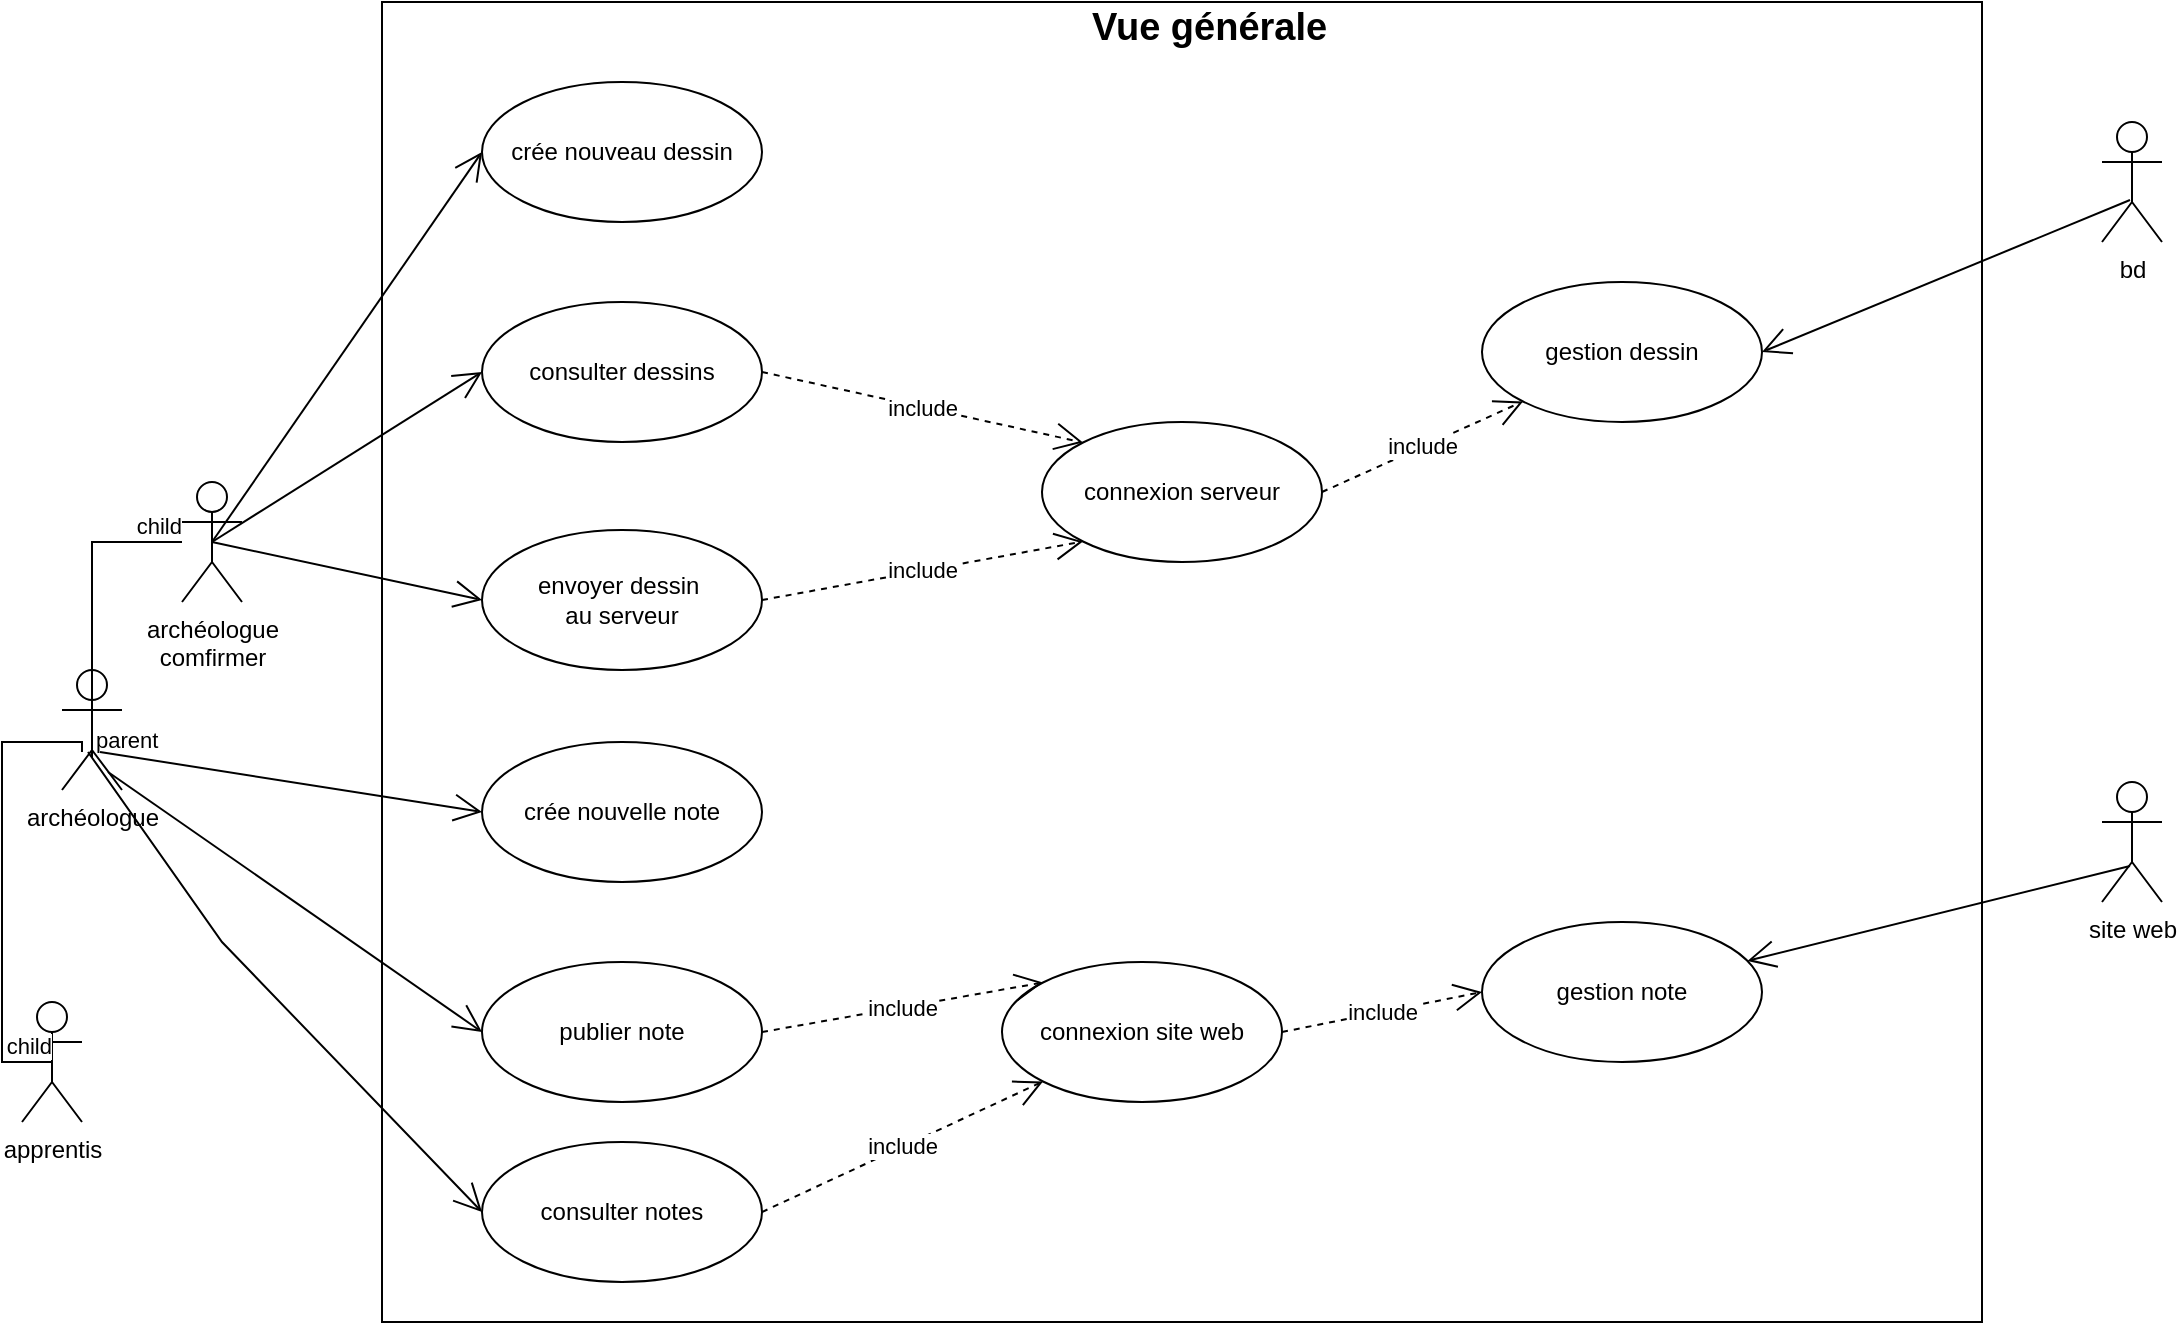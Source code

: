 <mxfile version="24.8.6" pages="3">
  <diagram name="Page-1" id="mIVrw5XIz_94KiwxXDYc">
    <mxGraphModel dx="1434" dy="756" grid="1" gridSize="10" guides="1" tooltips="1" connect="1" arrows="1" fold="1" page="1" pageScale="1" pageWidth="1169" pageHeight="827" math="0" shadow="0">
      <root>
        <mxCell id="0" />
        <mxCell id="1" parent="0" />
        <mxCell id="s6LQNcikgkrhmbmBOWDK-1" value="" style="html=1;whiteSpace=wrap;" vertex="1" parent="1">
          <mxGeometry x="210" y="80" width="800" height="660" as="geometry" />
        </mxCell>
        <mxCell id="s6LQNcikgkrhmbmBOWDK-2" value="archéologue&lt;div&gt;comfirmer&lt;/div&gt;" style="shape=umlActor;verticalLabelPosition=bottom;verticalAlign=top;html=1;" vertex="1" parent="1">
          <mxGeometry x="110" y="320" width="30" height="60" as="geometry" />
        </mxCell>
        <mxCell id="s6LQNcikgkrhmbmBOWDK-5" value="apprentis" style="shape=umlActor;verticalLabelPosition=bottom;verticalAlign=top;html=1;" vertex="1" parent="1">
          <mxGeometry x="30" y="580" width="30" height="60" as="geometry" />
        </mxCell>
        <mxCell id="s6LQNcikgkrhmbmBOWDK-8" value="connexion serveur" style="ellipse;whiteSpace=wrap;html=1;" vertex="1" parent="1">
          <mxGeometry x="540" y="290" width="140" height="70" as="geometry" />
        </mxCell>
        <mxCell id="s6LQNcikgkrhmbmBOWDK-9" value="connexion site web" style="ellipse;whiteSpace=wrap;html=1;" vertex="1" parent="1">
          <mxGeometry x="520" y="560" width="140" height="70" as="geometry" />
        </mxCell>
        <mxCell id="s6LQNcikgkrhmbmBOWDK-10" value="crée nouvelle note" style="ellipse;whiteSpace=wrap;html=1;" vertex="1" parent="1">
          <mxGeometry x="260" y="450" width="140" height="70" as="geometry" />
        </mxCell>
        <mxCell id="s6LQNcikgkrhmbmBOWDK-12" value="crée nouveau dessin" style="ellipse;whiteSpace=wrap;html=1;" vertex="1" parent="1">
          <mxGeometry x="260" y="120" width="140" height="70" as="geometry" />
        </mxCell>
        <mxCell id="s6LQNcikgkrhmbmBOWDK-17" value="envoyer dessin&amp;nbsp;&lt;div&gt;au serveur&lt;/div&gt;" style="ellipse;whiteSpace=wrap;html=1;" vertex="1" parent="1">
          <mxGeometry x="260" y="344" width="140" height="70" as="geometry" />
        </mxCell>
        <mxCell id="s6LQNcikgkrhmbmBOWDK-19" value="publier note" style="ellipse;whiteSpace=wrap;html=1;" vertex="1" parent="1">
          <mxGeometry x="260" y="560" width="140" height="70" as="geometry" />
        </mxCell>
        <mxCell id="s6LQNcikgkrhmbmBOWDK-21" value="" style="endArrow=open;endFill=1;endSize=12;html=1;rounded=0;exitX=0.5;exitY=0.5;exitDx=0;exitDy=0;exitPerimeter=0;entryX=0;entryY=0.5;entryDx=0;entryDy=0;" edge="1" parent="1" source="s6LQNcikgkrhmbmBOWDK-2" target="s6LQNcikgkrhmbmBOWDK-12">
          <mxGeometry width="160" relative="1" as="geometry">
            <mxPoint x="120" y="350" as="sourcePoint" />
            <mxPoint x="280" y="350" as="targetPoint" />
          </mxGeometry>
        </mxCell>
        <mxCell id="s6LQNcikgkrhmbmBOWDK-22" value="" style="endArrow=open;endFill=1;endSize=12;html=1;rounded=0;exitX=0.5;exitY=0.5;exitDx=0;exitDy=0;exitPerimeter=0;entryX=0;entryY=0.5;entryDx=0;entryDy=0;" edge="1" parent="1" source="s6LQNcikgkrhmbmBOWDK-2" target="s6LQNcikgkrhmbmBOWDK-17">
          <mxGeometry width="160" relative="1" as="geometry">
            <mxPoint x="500" y="400" as="sourcePoint" />
            <mxPoint x="660" y="400" as="targetPoint" />
          </mxGeometry>
        </mxCell>
        <mxCell id="s6LQNcikgkrhmbmBOWDK-25" value="bd" style="shape=umlActor;verticalLabelPosition=bottom;verticalAlign=top;html=1;" vertex="1" parent="1">
          <mxGeometry x="1070" y="140" width="30" height="60" as="geometry" />
        </mxCell>
        <mxCell id="s6LQNcikgkrhmbmBOWDK-26" value="site web&lt;div&gt;&lt;br&gt;&lt;/div&gt;" style="shape=umlActor;verticalLabelPosition=bottom;verticalAlign=top;html=1;" vertex="1" parent="1">
          <mxGeometry x="1070" y="470" width="30" height="60" as="geometry" />
        </mxCell>
        <mxCell id="s6LQNcikgkrhmbmBOWDK-27" value="consulter notes" style="ellipse;whiteSpace=wrap;html=1;" vertex="1" parent="1">
          <mxGeometry x="260" y="650" width="140" height="70" as="geometry" />
        </mxCell>
        <mxCell id="s6LQNcikgkrhmbmBOWDK-28" value="gestion dessin" style="ellipse;whiteSpace=wrap;html=1;" vertex="1" parent="1">
          <mxGeometry x="760" y="220" width="140" height="70" as="geometry" />
        </mxCell>
        <mxCell id="s6LQNcikgkrhmbmBOWDK-29" value="gestion note" style="ellipse;whiteSpace=wrap;html=1;" vertex="1" parent="1">
          <mxGeometry x="760" y="540" width="140" height="70" as="geometry" />
        </mxCell>
        <mxCell id="s6LQNcikgkrhmbmBOWDK-36" value="archéologue" style="shape=umlActor;verticalLabelPosition=bottom;verticalAlign=top;html=1;" vertex="1" parent="1">
          <mxGeometry x="50" y="414" width="30" height="60" as="geometry" />
        </mxCell>
        <mxCell id="s6LQNcikgkrhmbmBOWDK-37" value="" style="endArrow=none;html=1;rounded=0;exitX=0.5;exitY=0.733;exitDx=0;exitDy=0;exitPerimeter=0;" edge="1" parent="1" source="s6LQNcikgkrhmbmBOWDK-36" target="s6LQNcikgkrhmbmBOWDK-2">
          <mxGeometry relative="1" as="geometry">
            <mxPoint x="30" y="270" as="sourcePoint" />
            <mxPoint x="190" y="270" as="targetPoint" />
            <Array as="points">
              <mxPoint x="65" y="350" />
            </Array>
          </mxGeometry>
        </mxCell>
        <mxCell id="s6LQNcikgkrhmbmBOWDK-38" value="parent" style="edgeLabel;resizable=0;html=1;align=left;verticalAlign=bottom;" connectable="0" vertex="1" parent="s6LQNcikgkrhmbmBOWDK-37">
          <mxGeometry x="-1" relative="1" as="geometry" />
        </mxCell>
        <mxCell id="s6LQNcikgkrhmbmBOWDK-39" value="child" style="edgeLabel;resizable=0;html=1;align=right;verticalAlign=bottom;" connectable="0" vertex="1" parent="s6LQNcikgkrhmbmBOWDK-37">
          <mxGeometry x="1" relative="1" as="geometry" />
        </mxCell>
        <mxCell id="s6LQNcikgkrhmbmBOWDK-40" value="" style="endArrow=none;html=1;edgeStyle=orthogonalEdgeStyle;rounded=0;exitX=0.333;exitY=0.683;exitDx=0;exitDy=0;exitPerimeter=0;entryX=0.5;entryY=0.5;entryDx=0;entryDy=0;entryPerimeter=0;" edge="1" parent="1" source="s6LQNcikgkrhmbmBOWDK-36" target="s6LQNcikgkrhmbmBOWDK-5">
          <mxGeometry relative="1" as="geometry">
            <mxPoint x="500" y="500" as="sourcePoint" />
            <mxPoint x="660" y="500" as="targetPoint" />
            <Array as="points">
              <mxPoint x="60" y="450" />
              <mxPoint x="20" y="450" />
              <mxPoint x="20" y="610" />
            </Array>
          </mxGeometry>
        </mxCell>
        <mxCell id="s6LQNcikgkrhmbmBOWDK-42" value="child" style="edgeLabel;resizable=0;html=1;align=right;verticalAlign=bottom;" connectable="0" vertex="1" parent="s6LQNcikgkrhmbmBOWDK-40">
          <mxGeometry x="1" relative="1" as="geometry" />
        </mxCell>
        <mxCell id="s6LQNcikgkrhmbmBOWDK-43" value="" style="endArrow=open;endFill=1;endSize=12;html=1;rounded=0;entryX=0;entryY=0.5;entryDx=0;entryDy=0;exitX=0.433;exitY=0.683;exitDx=0;exitDy=0;exitPerimeter=0;" edge="1" parent="1" source="s6LQNcikgkrhmbmBOWDK-36" target="s6LQNcikgkrhmbmBOWDK-27">
          <mxGeometry width="160" relative="1" as="geometry">
            <mxPoint x="60" y="544.5" as="sourcePoint" />
            <mxPoint x="220" y="544.5" as="targetPoint" />
            <Array as="points">
              <mxPoint x="130" y="550" />
            </Array>
          </mxGeometry>
        </mxCell>
        <mxCell id="s6LQNcikgkrhmbmBOWDK-44" value="" style="endArrow=open;endFill=1;endSize=12;html=1;rounded=0;exitX=0.633;exitY=0.683;exitDx=0;exitDy=0;exitPerimeter=0;entryX=0;entryY=0.5;entryDx=0;entryDy=0;" edge="1" parent="1" source="s6LQNcikgkrhmbmBOWDK-36" target="s6LQNcikgkrhmbmBOWDK-10">
          <mxGeometry width="160" relative="1" as="geometry">
            <mxPoint x="150" y="470" as="sourcePoint" />
            <mxPoint x="310" y="470" as="targetPoint" />
          </mxGeometry>
        </mxCell>
        <mxCell id="s6LQNcikgkrhmbmBOWDK-46" value="" style="endArrow=open;endFill=1;endSize=12;html=1;rounded=0;exitX=0.467;exitY=0.65;exitDx=0;exitDy=0;exitPerimeter=0;entryX=1;entryY=0.5;entryDx=0;entryDy=0;" edge="1" parent="1" source="s6LQNcikgkrhmbmBOWDK-25" target="s6LQNcikgkrhmbmBOWDK-28">
          <mxGeometry width="160" relative="1" as="geometry">
            <mxPoint x="1080" y="370" as="sourcePoint" />
            <mxPoint x="1240" y="370" as="targetPoint" />
          </mxGeometry>
        </mxCell>
        <mxCell id="s6LQNcikgkrhmbmBOWDK-48" value="" style="endArrow=open;endFill=1;endSize=12;html=1;rounded=0;exitX=0.467;exitY=0.7;exitDx=0;exitDy=0;exitPerimeter=0;" edge="1" parent="1" source="s6LQNcikgkrhmbmBOWDK-26" target="s6LQNcikgkrhmbmBOWDK-29">
          <mxGeometry width="160" relative="1" as="geometry">
            <mxPoint x="1140" y="460" as="sourcePoint" />
            <mxPoint x="1300" y="460" as="targetPoint" />
          </mxGeometry>
        </mxCell>
        <mxCell id="s6LQNcikgkrhmbmBOWDK-56" value="consulter dessins" style="ellipse;whiteSpace=wrap;html=1;" vertex="1" parent="1">
          <mxGeometry x="260" y="230" width="140" height="70" as="geometry" />
        </mxCell>
        <mxCell id="s6LQNcikgkrhmbmBOWDK-57" value="" style="endArrow=open;endFill=1;endSize=12;html=1;rounded=0;exitX=0.5;exitY=0.5;exitDx=0;exitDy=0;exitPerimeter=0;entryX=0;entryY=0.5;entryDx=0;entryDy=0;" edge="1" parent="1" source="s6LQNcikgkrhmbmBOWDK-2" target="s6LQNcikgkrhmbmBOWDK-56">
          <mxGeometry width="160" relative="1" as="geometry">
            <mxPoint x="180" y="349" as="sourcePoint" />
            <mxPoint x="340" y="349" as="targetPoint" />
          </mxGeometry>
        </mxCell>
        <mxCell id="s6LQNcikgkrhmbmBOWDK-62" value="include" style="endArrow=open;endSize=12;dashed=1;html=1;rounded=0;exitX=1;exitY=0.5;exitDx=0;exitDy=0;entryX=0;entryY=0;entryDx=0;entryDy=0;" edge="1" parent="1" source="s6LQNcikgkrhmbmBOWDK-56" target="s6LQNcikgkrhmbmBOWDK-8">
          <mxGeometry width="160" relative="1" as="geometry">
            <mxPoint x="440" y="484" as="sourcePoint" />
            <mxPoint x="520" y="504.5" as="targetPoint" />
          </mxGeometry>
        </mxCell>
        <mxCell id="s6LQNcikgkrhmbmBOWDK-66" value="" style="endArrow=open;endFill=1;endSize=12;html=1;rounded=0;entryX=0;entryY=0.5;entryDx=0;entryDy=0;exitX=0.767;exitY=0.85;exitDx=0;exitDy=0;exitPerimeter=0;" edge="1" parent="1" source="s6LQNcikgkrhmbmBOWDK-36" target="s6LQNcikgkrhmbmBOWDK-19">
          <mxGeometry width="160" relative="1" as="geometry">
            <mxPoint x="100" y="584.5" as="sourcePoint" />
            <mxPoint x="260" y="584.5" as="targetPoint" />
          </mxGeometry>
        </mxCell>
        <mxCell id="s6LQNcikgkrhmbmBOWDK-67" value="include" style="endArrow=open;endSize=12;dashed=1;html=1;rounded=0;entryX=0;entryY=0;entryDx=0;entryDy=0;exitX=1;exitY=0.5;exitDx=0;exitDy=0;" edge="1" parent="1" source="s6LQNcikgkrhmbmBOWDK-19" target="s6LQNcikgkrhmbmBOWDK-9">
          <mxGeometry width="160" relative="1" as="geometry">
            <mxPoint x="500" y="500" as="sourcePoint" />
            <mxPoint x="660" y="500" as="targetPoint" />
          </mxGeometry>
        </mxCell>
        <mxCell id="kfDqalZq6YSr0PLv-Tj0-2" value="include" style="endArrow=open;endSize=12;dashed=1;html=1;rounded=0;exitX=1;exitY=0.5;exitDx=0;exitDy=0;entryX=0;entryY=1;entryDx=0;entryDy=0;" edge="1" parent="1" source="s6LQNcikgkrhmbmBOWDK-17" target="s6LQNcikgkrhmbmBOWDK-8">
          <mxGeometry width="160" relative="1" as="geometry">
            <mxPoint x="500" y="400" as="sourcePoint" />
            <mxPoint x="660" y="400" as="targetPoint" />
          </mxGeometry>
        </mxCell>
        <mxCell id="kfDqalZq6YSr0PLv-Tj0-3" value="include" style="endArrow=open;endSize=12;dashed=1;html=1;rounded=0;exitX=1;exitY=0.5;exitDx=0;exitDy=0;entryX=0;entryY=1;entryDx=0;entryDy=0;" edge="1" parent="1" source="s6LQNcikgkrhmbmBOWDK-8" target="s6LQNcikgkrhmbmBOWDK-28">
          <mxGeometry width="160" relative="1" as="geometry">
            <mxPoint x="500" y="400" as="sourcePoint" />
            <mxPoint x="660" y="400" as="targetPoint" />
          </mxGeometry>
        </mxCell>
        <mxCell id="kfDqalZq6YSr0PLv-Tj0-4" value="include" style="endArrow=open;endSize=12;dashed=1;html=1;rounded=0;exitX=1;exitY=0.5;exitDx=0;exitDy=0;entryX=0;entryY=0.5;entryDx=0;entryDy=0;" edge="1" parent="1" source="s6LQNcikgkrhmbmBOWDK-9" target="s6LQNcikgkrhmbmBOWDK-29">
          <mxGeometry width="160" relative="1" as="geometry">
            <mxPoint x="500" y="600" as="sourcePoint" />
            <mxPoint x="660" y="600" as="targetPoint" />
          </mxGeometry>
        </mxCell>
        <mxCell id="kfDqalZq6YSr0PLv-Tj0-5" value="include" style="endArrow=open;endSize=12;dashed=1;html=1;rounded=0;exitX=1;exitY=0.5;exitDx=0;exitDy=0;entryX=0;entryY=1;entryDx=0;entryDy=0;" edge="1" parent="1" source="s6LQNcikgkrhmbmBOWDK-27" target="s6LQNcikgkrhmbmBOWDK-9">
          <mxGeometry width="160" relative="1" as="geometry">
            <mxPoint x="500" y="600" as="sourcePoint" />
            <mxPoint x="660" y="600" as="targetPoint" />
          </mxGeometry>
        </mxCell>
        <mxCell id="kfDqalZq6YSr0PLv-Tj0-6" value="&lt;font style=&quot;font-size: 19px;&quot;&gt;Vue générale&lt;/font&gt;" style="text;align=left;fontStyle=1;verticalAlign=middle;spacingLeft=3;spacingRight=3;strokeColor=none;rotatable=0;points=[[0,0.5],[1,0.5]];portConstraint=eastwest;html=1;" vertex="1" parent="1">
          <mxGeometry x="560" y="80" width="80" height="26" as="geometry" />
        </mxCell>
      </root>
    </mxGraphModel>
  </diagram>
  <diagram id="Sae5mUbM7DaMCdZ7YCT4" name="Page-2">
    <mxGraphModel dx="1434" dy="756" grid="1" gridSize="10" guides="1" tooltips="1" connect="1" arrows="1" fold="1" page="1" pageScale="1" pageWidth="1169" pageHeight="827" math="0" shadow="0">
      <root>
        <mxCell id="0" />
        <mxCell id="1" parent="0" />
        <mxCell id="6Jch3L8pT7Bl-ymjh9vU-18" value="" style="html=1;whiteSpace=wrap;" vertex="1" parent="1">
          <mxGeometry x="200" y="30" width="770" height="690" as="geometry" />
        </mxCell>
        <mxCell id="6Jch3L8pT7Bl-ymjh9vU-1" value="Archéologue&lt;div&gt;confirmer&lt;div&gt;&lt;br&gt;&lt;/div&gt;&lt;/div&gt;" style="shape=umlActor;verticalLabelPosition=bottom;verticalAlign=top;html=1;" vertex="1" parent="1">
          <mxGeometry x="110" y="330" width="30" height="60" as="geometry" />
        </mxCell>
        <mxCell id="6Jch3L8pT7Bl-ymjh9vU-2" value="crée dessin" style="ellipse;whiteSpace=wrap;html=1;" vertex="1" parent="1">
          <mxGeometry x="230" y="350" width="140" height="70" as="geometry" />
        </mxCell>
        <mxCell id="6Jch3L8pT7Bl-ymjh9vU-3" value="consulter dessin" style="ellipse;whiteSpace=wrap;html=1;" vertex="1" parent="1">
          <mxGeometry x="230" y="170" width="140" height="70" as="geometry" />
        </mxCell>
        <mxCell id="6Jch3L8pT7Bl-ymjh9vU-4" value="modifier dessin" style="ellipse;whiteSpace=wrap;html=1;" vertex="1" parent="1">
          <mxGeometry x="230" y="260" width="140" height="70" as="geometry" />
        </mxCell>
        <mxCell id="6Jch3L8pT7Bl-ymjh9vU-5" value="récupéré éléments&lt;div&gt;ancien dessin&lt;/div&gt;" style="ellipse;whiteSpace=wrap;html=1;" vertex="1" parent="1">
          <mxGeometry x="420" y="310" width="140" height="70" as="geometry" />
        </mxCell>
        <mxCell id="6Jch3L8pT7Bl-ymjh9vU-6" value="définir paramètres&lt;div&gt;dessin&lt;/div&gt;" style="ellipse;whiteSpace=wrap;html=1;" vertex="1" parent="1">
          <mxGeometry x="420" y="414" width="140" height="70" as="geometry" />
        </mxCell>
        <mxCell id="6Jch3L8pT7Bl-ymjh9vU-7" value="envoyer serveur" style="ellipse;whiteSpace=wrap;html=1;" vertex="1" parent="1">
          <mxGeometry x="230" y="440" width="140" height="70" as="geometry" />
        </mxCell>
        <mxCell id="6Jch3L8pT7Bl-ymjh9vU-8" value="définir accessibilité" style="ellipse;whiteSpace=wrap;html=1;" vertex="1" parent="1">
          <mxGeometry x="230" y="590" width="140" height="70" as="geometry" />
        </mxCell>
        <mxCell id="6Jch3L8pT7Bl-ymjh9vU-9" value="définir emplacement stockage" style="ellipse;whiteSpace=wrap;html=1;" vertex="1" parent="1">
          <mxGeometry x="420" y="510" width="140" height="70" as="geometry" />
        </mxCell>
        <mxCell id="6Jch3L8pT7Bl-ymjh9vU-39" value="" style="edgeStyle=none;rounded=0;orthogonalLoop=1;jettySize=auto;html=1;dashed=1;" edge="1" parent="1" source="6Jch3L8pT7Bl-ymjh9vU-10" target="6Jch3L8pT7Bl-ymjh9vU-12">
          <mxGeometry relative="1" as="geometry">
            <Array as="points">
              <mxPoint x="790" y="440" />
            </Array>
          </mxGeometry>
        </mxCell>
        <mxCell id="6Jch3L8pT7Bl-ymjh9vU-40" value="include" style="edgeLabel;html=1;align=center;verticalAlign=middle;resizable=0;points=[];" vertex="1" connectable="0" parent="6Jch3L8pT7Bl-ymjh9vU-39">
          <mxGeometry x="-0.254" y="-1" relative="1" as="geometry">
            <mxPoint as="offset" />
          </mxGeometry>
        </mxCell>
        <mxCell id="6Jch3L8pT7Bl-ymjh9vU-10" value="connexion serveur BD" style="ellipse;whiteSpace=wrap;html=1;" vertex="1" parent="1">
          <mxGeometry x="650" y="430" width="140" height="70" as="geometry" />
        </mxCell>
        <mxCell id="6Jch3L8pT7Bl-ymjh9vU-11" value="serveur BD" style="shape=umlActor;verticalLabelPosition=bottom;verticalAlign=top;html=1;" vertex="1" parent="1">
          <mxGeometry x="1030" y="325" width="30" height="60" as="geometry" />
        </mxCell>
        <mxCell id="6Jch3L8pT7Bl-ymjh9vU-12" value="autoriser connexion" style="ellipse;whiteSpace=wrap;html=1;" vertex="1" parent="1">
          <mxGeometry x="790" y="350" width="140" height="70" as="geometry" />
        </mxCell>
        <mxCell id="6Jch3L8pT7Bl-ymjh9vU-15" value="stocker dessin" style="ellipse;whiteSpace=wrap;html=1;" vertex="1" parent="1">
          <mxGeometry x="790" y="590" width="140" height="70" as="geometry" />
        </mxCell>
        <mxCell id="6Jch3L8pT7Bl-ymjh9vU-16" value="afficher dessin" style="ellipse;whiteSpace=wrap;html=1;" vertex="1" parent="1">
          <mxGeometry x="790" y="170" width="140" height="70" as="geometry" />
        </mxCell>
        <mxCell id="6Jch3L8pT7Bl-ymjh9vU-17" value="connexion tablet PC" style="ellipse;whiteSpace=wrap;html=1;" vertex="1" parent="1">
          <mxGeometry x="230" y="80" width="140" height="70" as="geometry" />
        </mxCell>
        <mxCell id="6Jch3L8pT7Bl-ymjh9vU-19" value="" style="endArrow=open;endFill=1;endSize=12;html=1;rounded=0;exitX=0.5;exitY=0.5;exitDx=0;exitDy=0;exitPerimeter=0;entryX=0;entryY=0.5;entryDx=0;entryDy=0;" edge="1" parent="1" source="6Jch3L8pT7Bl-ymjh9vU-1" target="6Jch3L8pT7Bl-ymjh9vU-17">
          <mxGeometry width="160" relative="1" as="geometry">
            <mxPoint x="60" y="570" as="sourcePoint" />
            <mxPoint x="220" y="570" as="targetPoint" />
          </mxGeometry>
        </mxCell>
        <mxCell id="6Jch3L8pT7Bl-ymjh9vU-20" value="" style="endArrow=open;endFill=1;endSize=12;html=1;rounded=0;exitX=0.5;exitY=0.5;exitDx=0;exitDy=0;exitPerimeter=0;entryX=0;entryY=0.5;entryDx=0;entryDy=0;" edge="1" parent="1" source="6Jch3L8pT7Bl-ymjh9vU-1" target="6Jch3L8pT7Bl-ymjh9vU-3">
          <mxGeometry width="160" relative="1" as="geometry">
            <mxPoint x="100" y="620" as="sourcePoint" />
            <mxPoint x="260" y="620" as="targetPoint" />
          </mxGeometry>
        </mxCell>
        <mxCell id="6Jch3L8pT7Bl-ymjh9vU-21" value="" style="endArrow=open;endFill=1;endSize=12;html=1;rounded=0;exitX=0.5;exitY=0.5;exitDx=0;exitDy=0;exitPerimeter=0;entryX=0;entryY=0.5;entryDx=0;entryDy=0;" edge="1" parent="1" source="6Jch3L8pT7Bl-ymjh9vU-1" target="6Jch3L8pT7Bl-ymjh9vU-4">
          <mxGeometry width="160" relative="1" as="geometry">
            <mxPoint x="500" y="390" as="sourcePoint" />
            <mxPoint x="660" y="390" as="targetPoint" />
          </mxGeometry>
        </mxCell>
        <mxCell id="6Jch3L8pT7Bl-ymjh9vU-22" value="" style="endArrow=open;endFill=1;endSize=12;html=1;rounded=0;exitX=0.5;exitY=0.5;exitDx=0;exitDy=0;exitPerimeter=0;entryX=0;entryY=0.5;entryDx=0;entryDy=0;" edge="1" parent="1" source="6Jch3L8pT7Bl-ymjh9vU-1" target="6Jch3L8pT7Bl-ymjh9vU-2">
          <mxGeometry width="160" relative="1" as="geometry">
            <mxPoint x="500" y="390" as="sourcePoint" />
            <mxPoint x="660" y="390" as="targetPoint" />
          </mxGeometry>
        </mxCell>
        <mxCell id="6Jch3L8pT7Bl-ymjh9vU-23" value="" style="endArrow=open;endFill=1;endSize=12;html=1;rounded=0;exitX=0.5;exitY=0.5;exitDx=0;exitDy=0;exitPerimeter=0;entryX=0;entryY=0.5;entryDx=0;entryDy=0;" edge="1" parent="1" source="6Jch3L8pT7Bl-ymjh9vU-1" target="6Jch3L8pT7Bl-ymjh9vU-7">
          <mxGeometry width="160" relative="1" as="geometry">
            <mxPoint x="500" y="390" as="sourcePoint" />
            <mxPoint x="660" y="390" as="targetPoint" />
          </mxGeometry>
        </mxCell>
        <mxCell id="6Jch3L8pT7Bl-ymjh9vU-24" value="" style="endArrow=open;endFill=1;endSize=12;html=1;rounded=0;exitX=0.5;exitY=0.5;exitDx=0;exitDy=0;exitPerimeter=0;entryX=1;entryY=0.5;entryDx=0;entryDy=0;" edge="1" parent="1" source="6Jch3L8pT7Bl-ymjh9vU-11" target="6Jch3L8pT7Bl-ymjh9vU-16">
          <mxGeometry width="160" relative="1" as="geometry">
            <mxPoint x="500" y="390" as="sourcePoint" />
            <mxPoint x="660" y="390" as="targetPoint" />
          </mxGeometry>
        </mxCell>
        <mxCell id="6Jch3L8pT7Bl-ymjh9vU-25" value="" style="endArrow=open;endFill=1;endSize=12;html=1;rounded=0;entryX=1;entryY=0.5;entryDx=0;entryDy=0;exitX=0.5;exitY=0.5;exitDx=0;exitDy=0;exitPerimeter=0;" edge="1" parent="1" source="6Jch3L8pT7Bl-ymjh9vU-11" target="6Jch3L8pT7Bl-ymjh9vU-12">
          <mxGeometry width="160" relative="1" as="geometry">
            <mxPoint x="500" y="390" as="sourcePoint" />
            <mxPoint x="660" y="390" as="targetPoint" />
          </mxGeometry>
        </mxCell>
        <mxCell id="6Jch3L8pT7Bl-ymjh9vU-26" value="" style="endArrow=open;endFill=1;endSize=12;html=1;rounded=0;exitX=0.5;exitY=0.5;exitDx=0;exitDy=0;exitPerimeter=0;entryX=1;entryY=0.5;entryDx=0;entryDy=0;" edge="1" parent="1" source="6Jch3L8pT7Bl-ymjh9vU-11" target="6Jch3L8pT7Bl-ymjh9vU-15">
          <mxGeometry width="160" relative="1" as="geometry">
            <mxPoint x="500" y="390" as="sourcePoint" />
            <mxPoint x="660" y="390" as="targetPoint" />
          </mxGeometry>
        </mxCell>
        <mxCell id="6Jch3L8pT7Bl-ymjh9vU-27" value="include" style="endArrow=open;endSize=12;dashed=1;html=1;rounded=0;exitX=1;exitY=0.5;exitDx=0;exitDy=0;entryX=0;entryY=0;entryDx=0;entryDy=0;" edge="1" parent="1" source="6Jch3L8pT7Bl-ymjh9vU-7" target="6Jch3L8pT7Bl-ymjh9vU-9">
          <mxGeometry width="160" relative="1" as="geometry">
            <mxPoint x="650" y="474.5" as="sourcePoint" />
            <mxPoint x="810" y="474.5" as="targetPoint" />
          </mxGeometry>
        </mxCell>
        <mxCell id="6Jch3L8pT7Bl-ymjh9vU-28" value="include" style="endArrow=open;endSize=12;dashed=1;html=1;rounded=0;exitX=0.5;exitY=1;exitDx=0;exitDy=0;entryX=0.5;entryY=0;entryDx=0;entryDy=0;" edge="1" parent="1" source="6Jch3L8pT7Bl-ymjh9vU-7" target="6Jch3L8pT7Bl-ymjh9vU-8">
          <mxGeometry width="160" relative="1" as="geometry">
            <mxPoint x="500" y="390" as="sourcePoint" />
            <mxPoint x="660" y="390" as="targetPoint" />
          </mxGeometry>
        </mxCell>
        <mxCell id="6Jch3L8pT7Bl-ymjh9vU-32" value="include" style="endArrow=open;endSize=12;dashed=1;html=1;rounded=0;exitX=1;exitY=0.5;exitDx=0;exitDy=0;entryX=0;entryY=0.5;entryDx=0;entryDy=0;" edge="1" parent="1" source="6Jch3L8pT7Bl-ymjh9vU-9" target="6Jch3L8pT7Bl-ymjh9vU-10">
          <mxGeometry width="160" relative="1" as="geometry">
            <mxPoint x="500" y="390" as="sourcePoint" />
            <mxPoint x="660" y="390" as="targetPoint" />
          </mxGeometry>
        </mxCell>
        <mxCell id="6Jch3L8pT7Bl-ymjh9vU-41" value="include" style="endArrow=open;endSize=12;dashed=1;html=1;rounded=0;exitX=1;exitY=0.5;exitDx=0;exitDy=0;entryX=0;entryY=0;entryDx=0;entryDy=0;" edge="1" parent="1" source="6Jch3L8pT7Bl-ymjh9vU-5" target="6Jch3L8pT7Bl-ymjh9vU-10">
          <mxGeometry width="160" relative="1" as="geometry">
            <mxPoint x="500" y="390" as="sourcePoint" />
            <mxPoint x="660" y="390" as="targetPoint" />
          </mxGeometry>
        </mxCell>
        <mxCell id="6Jch3L8pT7Bl-ymjh9vU-47" value="include" style="endArrow=open;endSize=12;dashed=1;html=1;rounded=0;exitX=1;exitY=0.5;exitDx=0;exitDy=0;entryX=0.5;entryY=0;entryDx=0;entryDy=0;" edge="1" parent="1" source="6Jch3L8pT7Bl-ymjh9vU-3" target="6Jch3L8pT7Bl-ymjh9vU-10">
          <mxGeometry width="160" relative="1" as="geometry">
            <mxPoint x="500" y="390" as="sourcePoint" />
            <mxPoint x="700" y="380" as="targetPoint" />
            <Array as="points">
              <mxPoint x="720" y="210" />
            </Array>
          </mxGeometry>
        </mxCell>
        <mxCell id="6Jch3L8pT7Bl-ymjh9vU-48" value="include" style="endArrow=open;endSize=12;dashed=1;html=1;rounded=0;exitX=1;exitY=1;exitDx=0;exitDy=0;entryX=0;entryY=0.5;entryDx=0;entryDy=0;" edge="1" parent="1" source="6Jch3L8pT7Bl-ymjh9vU-2" target="6Jch3L8pT7Bl-ymjh9vU-6">
          <mxGeometry width="160" relative="1" as="geometry">
            <mxPoint x="500" y="390" as="sourcePoint" />
            <mxPoint x="660" y="390" as="targetPoint" />
            <Array as="points">
              <mxPoint x="380" y="430" />
            </Array>
          </mxGeometry>
        </mxCell>
        <mxCell id="6Jch3L8pT7Bl-ymjh9vU-49" value="extend" style="endArrow=open;endSize=12;dashed=1;html=1;rounded=0;exitX=0;exitY=0.5;exitDx=0;exitDy=0;" edge="1" parent="1" source="6Jch3L8pT7Bl-ymjh9vU-5">
          <mxGeometry x="-0.242" width="160" relative="1" as="geometry">
            <mxPoint x="500" y="390" as="sourcePoint" />
            <mxPoint x="350" y="360" as="targetPoint" />
            <mxPoint as="offset" />
          </mxGeometry>
        </mxCell>
        <mxCell id="6Jch3L8pT7Bl-ymjh9vU-50" value="include" style="endArrow=open;endSize=12;dashed=1;html=1;rounded=0;exitX=1;exitY=0.5;exitDx=0;exitDy=0;entryX=0.5;entryY=0;entryDx=0;entryDy=0;" edge="1" parent="1" source="6Jch3L8pT7Bl-ymjh9vU-4" target="6Jch3L8pT7Bl-ymjh9vU-10">
          <mxGeometry width="160" relative="1" as="geometry">
            <mxPoint x="500" y="390" as="sourcePoint" />
            <mxPoint x="660" y="390" as="targetPoint" />
            <Array as="points">
              <mxPoint x="640" y="295" />
            </Array>
          </mxGeometry>
        </mxCell>
        <mxCell id="6Jch3L8pT7Bl-ymjh9vU-53" value="extend" style="endArrow=open;endSize=12;dashed=1;html=1;rounded=0;exitX=0.5;exitY=0;exitDx=0;exitDy=0;entryX=0.5;entryY=1;entryDx=0;entryDy=0;" edge="1" parent="1" source="6Jch3L8pT7Bl-ymjh9vU-15" target="6Jch3L8pT7Bl-ymjh9vU-12">
          <mxGeometry width="160" relative="1" as="geometry">
            <mxPoint x="500" y="390" as="sourcePoint" />
            <mxPoint x="660" y="390" as="targetPoint" />
          </mxGeometry>
        </mxCell>
        <mxCell id="6Jch3L8pT7Bl-ymjh9vU-54" value="extend" style="endArrow=open;endSize=12;dashed=1;html=1;rounded=0;exitX=0.5;exitY=1;exitDx=0;exitDy=0;entryX=0.5;entryY=0;entryDx=0;entryDy=0;" edge="1" parent="1" source="6Jch3L8pT7Bl-ymjh9vU-16" target="6Jch3L8pT7Bl-ymjh9vU-12">
          <mxGeometry width="160" relative="1" as="geometry">
            <mxPoint x="500" y="390" as="sourcePoint" />
            <mxPoint x="660" y="390" as="targetPoint" />
          </mxGeometry>
        </mxCell>
        <mxCell id="yG29PAKZhkyRnp4pHv3v-1" value="&lt;font style=&quot;font-size: 19px;&quot;&gt;Gestion BD et fonctionnalités réserver à l&#39;archéologue confirmer&lt;/font&gt;" style="text;align=center;fontStyle=1;verticalAlign=middle;spacingLeft=3;spacingRight=3;strokeColor=none;rotatable=0;points=[[0,0.5],[1,0.5]];portConstraint=eastwest;html=1;" vertex="1" parent="1">
          <mxGeometry x="560" y="30" width="80" height="26" as="geometry" />
        </mxCell>
      </root>
    </mxGraphModel>
  </diagram>
  <diagram id="dBNgFcczvQPIqSdc7G9E" name="Page-3">
    <mxGraphModel dx="1434" dy="756" grid="1" gridSize="10" guides="1" tooltips="1" connect="1" arrows="1" fold="1" page="1" pageScale="1" pageWidth="1169" pageHeight="827" math="0" shadow="0">
      <root>
        <mxCell id="0" />
        <mxCell id="1" parent="0" />
        <mxCell id="IXuLRhvJn5PPMm4JYRh8-19" value="" style="html=1;whiteSpace=wrap;" vertex="1" parent="1">
          <mxGeometry x="170" y="120" width="670" height="500" as="geometry" />
        </mxCell>
        <mxCell id="IXuLRhvJn5PPMm4JYRh8-3" value="" style="edgeStyle=none;rounded=0;orthogonalLoop=1;jettySize=auto;html=1;" edge="1" parent="1" source="IXuLRhvJn5PPMm4JYRh8-1" target="IXuLRhvJn5PPMm4JYRh8-2">
          <mxGeometry relative="1" as="geometry" />
        </mxCell>
        <mxCell id="IXuLRhvJn5PPMm4JYRh8-1" value="archéologue" style="shape=umlActor;verticalLabelPosition=bottom;verticalAlign=top;html=1;" vertex="1" parent="1">
          <mxGeometry x="40" y="280" width="30" height="60" as="geometry" />
        </mxCell>
        <mxCell id="IXuLRhvJn5PPMm4JYRh8-7" value="" style="edgeStyle=none;rounded=0;orthogonalLoop=1;jettySize=auto;html=1;" edge="1" parent="1" source="IXuLRhvJn5PPMm4JYRh8-2" target="IXuLRhvJn5PPMm4JYRh8-6">
          <mxGeometry relative="1" as="geometry" />
        </mxCell>
        <mxCell id="IXuLRhvJn5PPMm4JYRh8-2" value="archéologue&lt;div&gt;confirmer&lt;/div&gt;" style="shape=umlActor;verticalLabelPosition=bottom;verticalAlign=top;html=1;" vertex="1" parent="1">
          <mxGeometry x="40" y="420" width="30" height="60" as="geometry" />
        </mxCell>
        <mxCell id="IXuLRhvJn5PPMm4JYRh8-6" value="archéologue&lt;div&gt;apprentis&lt;/div&gt;" style="shape=umlActor;verticalLabelPosition=bottom;verticalAlign=top;html=1;" vertex="1" parent="1">
          <mxGeometry x="40" y="560" width="30" height="60" as="geometry" />
        </mxCell>
        <mxCell id="IXuLRhvJn5PPMm4JYRh8-8" value="crée notes terrain" style="ellipse;whiteSpace=wrap;html=1;" vertex="1" parent="1">
          <mxGeometry x="220" y="390" width="140" height="70" as="geometry" />
        </mxCell>
        <mxCell id="IXuLRhvJn5PPMm4JYRh8-9" value="Publier notes de terrain" style="ellipse;whiteSpace=wrap;html=1;" vertex="1" parent="1">
          <mxGeometry x="220" y="500" width="140" height="70" as="geometry" />
        </mxCell>
        <mxCell id="IXuLRhvJn5PPMm4JYRh8-10" value="Consulter notes de terrain" style="ellipse;whiteSpace=wrap;html=1;" vertex="1" parent="1">
          <mxGeometry x="220" y="280" width="140" height="70" as="geometry" />
        </mxCell>
        <mxCell id="IXuLRhvJn5PPMm4JYRh8-11" value="Site web" style="shape=umlActor;verticalLabelPosition=bottom;verticalAlign=top;html=1;" vertex="1" parent="1">
          <mxGeometry x="870" y="395" width="30" height="60" as="geometry" />
        </mxCell>
        <mxCell id="IXuLRhvJn5PPMm4JYRh8-14" value="Stocker notes de terrain" style="ellipse;whiteSpace=wrap;html=1;" vertex="1" parent="1">
          <mxGeometry x="670" y="500" width="140" height="70" as="geometry" />
        </mxCell>
        <mxCell id="IXuLRhvJn5PPMm4JYRh8-15" value="Afficher notes de terrain" style="ellipse;whiteSpace=wrap;html=1;" vertex="1" parent="1">
          <mxGeometry x="670" y="280" width="140" height="70" as="geometry" />
        </mxCell>
        <mxCell id="IXuLRhvJn5PPMm4JYRh8-17" value="Connexion&lt;div&gt;site web&lt;/div&gt;" style="ellipse;whiteSpace=wrap;html=1;" vertex="1" parent="1">
          <mxGeometry x="444.5" y="390" width="140" height="70" as="geometry" />
        </mxCell>
        <mxCell id="IXuLRhvJn5PPMm4JYRh8-18" value="Connecter Tablet PC" style="ellipse;whiteSpace=wrap;html=1;" vertex="1" parent="1">
          <mxGeometry x="220" y="170" width="140" height="70" as="geometry" />
        </mxCell>
        <mxCell id="IXuLRhvJn5PPMm4JYRh8-20" value="" style="endArrow=open;endFill=1;endSize=12;html=1;rounded=0;exitX=0.5;exitY=0.5;exitDx=0;exitDy=0;exitPerimeter=0;" edge="1" parent="1" source="IXuLRhvJn5PPMm4JYRh8-1" target="IXuLRhvJn5PPMm4JYRh8-18">
          <mxGeometry width="160" relative="1" as="geometry">
            <mxPoint x="500" y="390" as="sourcePoint" />
            <mxPoint x="660" y="390" as="targetPoint" />
          </mxGeometry>
        </mxCell>
        <mxCell id="IXuLRhvJn5PPMm4JYRh8-21" value="" style="endArrow=open;endFill=1;endSize=12;html=1;rounded=0;exitX=0.5;exitY=0.5;exitDx=0;exitDy=0;exitPerimeter=0;entryX=0;entryY=0.5;entryDx=0;entryDy=0;" edge="1" parent="1" source="IXuLRhvJn5PPMm4JYRh8-1" target="IXuLRhvJn5PPMm4JYRh8-10">
          <mxGeometry width="160" relative="1" as="geometry">
            <mxPoint x="500" y="390" as="sourcePoint" />
            <mxPoint x="660" y="390" as="targetPoint" />
          </mxGeometry>
        </mxCell>
        <mxCell id="IXuLRhvJn5PPMm4JYRh8-22" value="" style="endArrow=open;endFill=1;endSize=12;html=1;rounded=0;exitX=0.5;exitY=0.5;exitDx=0;exitDy=0;exitPerimeter=0;entryX=0.029;entryY=0.629;entryDx=0;entryDy=0;entryPerimeter=0;" edge="1" parent="1" source="IXuLRhvJn5PPMm4JYRh8-1" target="IXuLRhvJn5PPMm4JYRh8-8">
          <mxGeometry width="160" relative="1" as="geometry">
            <mxPoint x="500" y="390" as="sourcePoint" />
            <mxPoint x="660" y="390" as="targetPoint" />
          </mxGeometry>
        </mxCell>
        <mxCell id="IXuLRhvJn5PPMm4JYRh8-23" value="" style="endArrow=open;endFill=1;endSize=12;html=1;rounded=0;exitX=0.5;exitY=0.5;exitDx=0;exitDy=0;exitPerimeter=0;entryX=0;entryY=0.5;entryDx=0;entryDy=0;" edge="1" parent="1" source="IXuLRhvJn5PPMm4JYRh8-1" target="IXuLRhvJn5PPMm4JYRh8-9">
          <mxGeometry width="160" relative="1" as="geometry">
            <mxPoint x="500" y="390" as="sourcePoint" />
            <mxPoint x="660" y="390" as="targetPoint" />
          </mxGeometry>
        </mxCell>
        <mxCell id="IXuLRhvJn5PPMm4JYRh8-24" value="include" style="endArrow=open;endSize=12;dashed=1;html=1;rounded=0;exitX=1;exitY=0.5;exitDx=0;exitDy=0;entryX=0;entryY=0;entryDx=0;entryDy=0;" edge="1" parent="1" source="IXuLRhvJn5PPMm4JYRh8-10" target="IXuLRhvJn5PPMm4JYRh8-17">
          <mxGeometry width="160" relative="1" as="geometry">
            <mxPoint x="500" y="390" as="sourcePoint" />
            <mxPoint x="660" y="390" as="targetPoint" />
          </mxGeometry>
        </mxCell>
        <mxCell id="IXuLRhvJn5PPMm4JYRh8-25" value="include" style="endArrow=open;endSize=12;dashed=1;html=1;rounded=0;exitX=1;exitY=0.5;exitDx=0;exitDy=0;entryX=0;entryY=0.5;entryDx=0;entryDy=0;" edge="1" parent="1" source="IXuLRhvJn5PPMm4JYRh8-9" target="IXuLRhvJn5PPMm4JYRh8-17">
          <mxGeometry width="160" relative="1" as="geometry">
            <mxPoint x="500" y="390" as="sourcePoint" />
            <mxPoint x="660" y="390" as="targetPoint" />
          </mxGeometry>
        </mxCell>
        <mxCell id="IXuLRhvJn5PPMm4JYRh8-26" value="extend" style="endArrow=open;endSize=12;dashed=1;html=1;rounded=0;exitX=0;exitY=0.5;exitDx=0;exitDy=0;entryX=1;entryY=0;entryDx=0;entryDy=0;" edge="1" parent="1" source="IXuLRhvJn5PPMm4JYRh8-15" target="IXuLRhvJn5PPMm4JYRh8-17">
          <mxGeometry width="160" relative="1" as="geometry">
            <mxPoint x="500" y="390" as="sourcePoint" />
            <mxPoint x="660" y="390" as="targetPoint" />
          </mxGeometry>
        </mxCell>
        <mxCell id="IXuLRhvJn5PPMm4JYRh8-27" value="extend" style="endArrow=open;endSize=12;dashed=1;html=1;rounded=0;exitX=0;exitY=0;exitDx=0;exitDy=0;entryX=1;entryY=1;entryDx=0;entryDy=0;" edge="1" parent="1" source="IXuLRhvJn5PPMm4JYRh8-14" target="IXuLRhvJn5PPMm4JYRh8-17">
          <mxGeometry width="160" relative="1" as="geometry">
            <mxPoint x="500" y="390" as="sourcePoint" />
            <mxPoint x="660" y="390" as="targetPoint" />
          </mxGeometry>
        </mxCell>
        <mxCell id="IXuLRhvJn5PPMm4JYRh8-28" value="" style="endArrow=open;endFill=1;endSize=12;html=1;rounded=0;exitX=0.5;exitY=0.5;exitDx=0;exitDy=0;exitPerimeter=0;entryX=1;entryY=0.5;entryDx=0;entryDy=0;" edge="1" parent="1" source="IXuLRhvJn5PPMm4JYRh8-11" target="IXuLRhvJn5PPMm4JYRh8-15">
          <mxGeometry width="160" relative="1" as="geometry">
            <mxPoint x="500" y="390" as="sourcePoint" />
            <mxPoint x="660" y="390" as="targetPoint" />
          </mxGeometry>
        </mxCell>
        <mxCell id="IXuLRhvJn5PPMm4JYRh8-29" value="" style="endArrow=open;endFill=1;endSize=12;html=1;rounded=0;exitX=0.5;exitY=0.5;exitDx=0;exitDy=0;exitPerimeter=0;entryX=1;entryY=0.5;entryDx=0;entryDy=0;" edge="1" parent="1" source="IXuLRhvJn5PPMm4JYRh8-11" target="IXuLRhvJn5PPMm4JYRh8-14">
          <mxGeometry width="160" relative="1" as="geometry">
            <mxPoint x="500" y="390" as="sourcePoint" />
            <mxPoint x="660" y="390" as="targetPoint" />
          </mxGeometry>
        </mxCell>
        <mxCell id="IXuLRhvJn5PPMm4JYRh8-30" value="&lt;font style=&quot;font-size: 19px;&quot;&gt;Gestion site web et fonctionnalités communes&lt;/font&gt;" style="text;align=center;fontStyle=1;verticalAlign=middle;spacingLeft=3;spacingRight=3;strokeColor=none;rotatable=0;points=[[0,0.5],[1,0.5]];portConstraint=eastwest;html=1;" vertex="1" parent="1">
          <mxGeometry x="474.5" y="120" width="80" height="26" as="geometry" />
        </mxCell>
      </root>
    </mxGraphModel>
  </diagram>
</mxfile>
